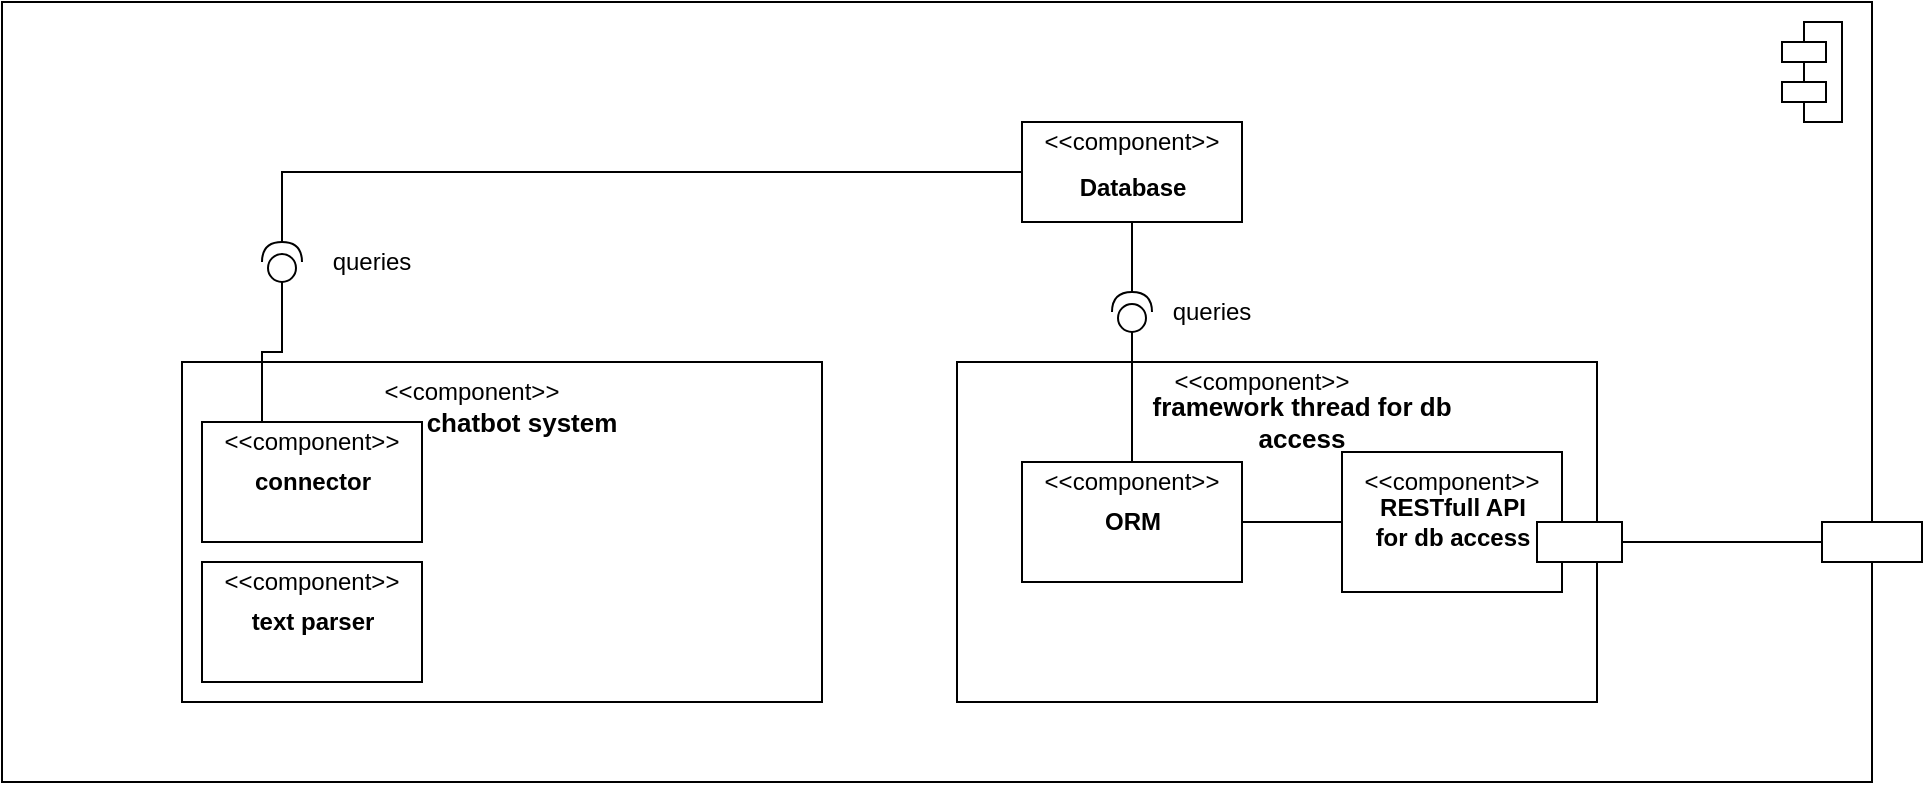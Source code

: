 <mxfile version="14.2.7" type="device"><diagram id="XmuZ0eQ8KbgL4SX5-y7p" name="Page-1"><mxGraphModel dx="2032" dy="778" grid="1" gridSize="10" guides="1" tooltips="1" connect="1" arrows="1" fold="1" page="1" pageScale="1" pageWidth="850" pageHeight="1100" math="0" shadow="0"><root><mxCell id="0"/><mxCell id="1" parent="0"/><mxCell id="tXYDlXrQayCgTtMrvXTX-5" value="" style="rounded=0;whiteSpace=wrap;html=1;" vertex="1" parent="1"><mxGeometry x="-150" y="160" width="935" height="390" as="geometry"/></mxCell><mxCell id="tXYDlXrQayCgTtMrvXTX-2" value="" style="shape=module;align=left;spacingLeft=20;align=center;verticalAlign=top;jettyWidth=22;jettyHeight=10;" vertex="1" parent="1"><mxGeometry x="740" y="170" width="30" height="50" as="geometry"/></mxCell><mxCell id="tXYDlXrQayCgTtMrvXTX-13" style="edgeStyle=orthogonalEdgeStyle;rounded=0;orthogonalLoop=1;jettySize=auto;html=1;exitX=0.5;exitY=1;exitDx=0;exitDy=0;entryX=1;entryY=0.5;entryDx=0;entryDy=0;entryPerimeter=0;endArrow=none;endFill=0;" edge="1" parent="1" source="tXYDlXrQayCgTtMrvXTX-3" target="tXYDlXrQayCgTtMrvXTX-12"><mxGeometry relative="1" as="geometry"/></mxCell><mxCell id="tXYDlXrQayCgTtMrvXTX-34" style="edgeStyle=orthogonalEdgeStyle;rounded=0;orthogonalLoop=1;jettySize=auto;html=1;exitX=0;exitY=0.5;exitDx=0;exitDy=0;entryX=1;entryY=0.5;entryDx=0;entryDy=0;entryPerimeter=0;endArrow=none;endFill=0;" edge="1" parent="1" source="tXYDlXrQayCgTtMrvXTX-3" target="tXYDlXrQayCgTtMrvXTX-33"><mxGeometry relative="1" as="geometry"/></mxCell><mxCell id="tXYDlXrQayCgTtMrvXTX-3" value="&lt;br&gt;&lt;b&gt;Database&lt;/b&gt;" style="html=1;movable=1;resizable=1;rotatable=1;deletable=1;editable=1;connectable=1;" vertex="1" parent="1"><mxGeometry x="360" y="220" width="110" height="50" as="geometry"/></mxCell><mxCell id="tXYDlXrQayCgTtMrvXTX-6" value="&amp;lt;&amp;lt;component&amp;gt;&amp;gt;" style="text;html=1;strokeColor=none;fillColor=none;align=center;verticalAlign=middle;whiteSpace=wrap;rounded=0;movable=1;resizable=1;rotatable=1;deletable=1;editable=1;connectable=1;" vertex="1" parent="1"><mxGeometry x="360" y="220" width="110" height="20" as="geometry"/></mxCell><mxCell id="tXYDlXrQayCgTtMrvXTX-12" value="" style="shape=providedRequiredInterface;html=1;verticalLabelPosition=bottom;rotation=-90;" vertex="1" parent="1"><mxGeometry x="405" y="305" width="20" height="20" as="geometry"/></mxCell><mxCell id="tXYDlXrQayCgTtMrvXTX-18" value="queries" style="text;html=1;strokeColor=none;fillColor=none;align=center;verticalAlign=middle;whiteSpace=wrap;rounded=0;movable=1;resizable=1;rotatable=1;deletable=1;editable=1;connectable=1;" vertex="1" parent="1"><mxGeometry x="420" y="305" width="70" height="20" as="geometry"/></mxCell><mxCell id="tXYDlXrQayCgTtMrvXTX-19" value="" style="rounded=0;whiteSpace=wrap;html=1;" vertex="1" parent="1"><mxGeometry x="327.5" y="340" width="320" height="170" as="geometry"/></mxCell><mxCell id="tXYDlXrQayCgTtMrvXTX-7" value="&lt;b&gt;ORM&lt;/b&gt;" style="html=1;movable=1;resizable=1;rotatable=1;deletable=1;editable=1;connectable=1;" vertex="1" parent="1"><mxGeometry x="360" y="390" width="110" height="60" as="geometry"/></mxCell><mxCell id="tXYDlXrQayCgTtMrvXTX-8" value="&amp;lt;&amp;lt;component&amp;gt;&amp;gt;" style="text;html=1;strokeColor=none;fillColor=none;align=center;verticalAlign=middle;whiteSpace=wrap;rounded=0;movable=1;resizable=1;rotatable=1;deletable=1;editable=1;connectable=1;" vertex="1" parent="1"><mxGeometry x="360" y="390" width="110" height="20" as="geometry"/></mxCell><mxCell id="tXYDlXrQayCgTtMrvXTX-15" value="&lt;b&gt;RESTfull API &lt;br&gt;for db access&lt;/b&gt;" style="html=1;movable=1;resizable=1;rotatable=1;deletable=1;editable=1;connectable=1;" vertex="1" parent="1"><mxGeometry x="520" y="385" width="110" height="70" as="geometry"/></mxCell><mxCell id="tXYDlXrQayCgTtMrvXTX-16" style="edgeStyle=orthogonalEdgeStyle;rounded=0;orthogonalLoop=1;jettySize=auto;html=1;exitX=1;exitY=0.5;exitDx=0;exitDy=0;entryX=0;entryY=0.5;entryDx=0;entryDy=0;endArrow=none;endFill=0;" edge="1" parent="1" source="tXYDlXrQayCgTtMrvXTX-7" target="tXYDlXrQayCgTtMrvXTX-15"><mxGeometry relative="1" as="geometry"/></mxCell><mxCell id="tXYDlXrQayCgTtMrvXTX-14" style="edgeStyle=orthogonalEdgeStyle;rounded=0;orthogonalLoop=1;jettySize=auto;html=1;exitX=0;exitY=0.5;exitDx=0;exitDy=0;exitPerimeter=0;entryX=0.5;entryY=0;entryDx=0;entryDy=0;endArrow=none;endFill=0;" edge="1" parent="1" source="tXYDlXrQayCgTtMrvXTX-12" target="tXYDlXrQayCgTtMrvXTX-8"><mxGeometry relative="1" as="geometry"/></mxCell><mxCell id="tXYDlXrQayCgTtMrvXTX-20" value="&amp;lt;&amp;lt;component&amp;gt;&amp;gt;" style="text;html=1;strokeColor=none;fillColor=none;align=center;verticalAlign=middle;whiteSpace=wrap;rounded=0;movable=1;resizable=1;rotatable=1;deletable=1;editable=1;connectable=1;" vertex="1" parent="1"><mxGeometry x="425" y="340" width="110" height="20" as="geometry"/></mxCell><mxCell id="tXYDlXrQayCgTtMrvXTX-21" value="&lt;span style=&quot;font-size: 13px&quot;&gt;framework thread for db access&lt;/span&gt;" style="text;html=1;strokeColor=none;fillColor=none;align=center;verticalAlign=middle;whiteSpace=wrap;rounded=0;fontStyle=1" vertex="1" parent="1"><mxGeometry x="410" y="355" width="180" height="30" as="geometry"/></mxCell><mxCell id="tXYDlXrQayCgTtMrvXTX-22" value="&amp;lt;&amp;lt;component&amp;gt;&amp;gt;" style="text;html=1;strokeColor=none;fillColor=none;align=center;verticalAlign=middle;whiteSpace=wrap;rounded=0;movable=1;resizable=1;rotatable=1;deletable=1;editable=1;connectable=1;" vertex="1" parent="1"><mxGeometry x="520" y="390" width="110" height="20" as="geometry"/></mxCell><mxCell id="tXYDlXrQayCgTtMrvXTX-26" style="edgeStyle=orthogonalEdgeStyle;rounded=0;orthogonalLoop=1;jettySize=auto;html=1;exitX=1;exitY=0.5;exitDx=0;exitDy=0;entryX=0;entryY=0.5;entryDx=0;entryDy=0;endArrow=none;endFill=0;" edge="1" parent="1" source="tXYDlXrQayCgTtMrvXTX-23" target="tXYDlXrQayCgTtMrvXTX-25"><mxGeometry relative="1" as="geometry"/></mxCell><mxCell id="tXYDlXrQayCgTtMrvXTX-23" value="" style="rounded=0;whiteSpace=wrap;html=1;" vertex="1" parent="1"><mxGeometry x="617.5" y="420" width="42.5" height="20" as="geometry"/></mxCell><mxCell id="tXYDlXrQayCgTtMrvXTX-25" value="" style="rounded=0;whiteSpace=wrap;html=1;" vertex="1" parent="1"><mxGeometry x="760" y="420" width="50" height="20" as="geometry"/></mxCell><mxCell id="tXYDlXrQayCgTtMrvXTX-27" value="" style="rounded=0;whiteSpace=wrap;html=1;" vertex="1" parent="1"><mxGeometry x="-60" y="340" width="320" height="170" as="geometry"/></mxCell><mxCell id="tXYDlXrQayCgTtMrvXTX-29" value="&amp;lt;&amp;lt;component&amp;gt;&amp;gt;" style="text;html=1;strokeColor=none;fillColor=none;align=center;verticalAlign=middle;whiteSpace=wrap;rounded=0;movable=1;resizable=1;rotatable=1;deletable=1;editable=1;connectable=1;" vertex="1" parent="1"><mxGeometry x="30" y="345" width="110" height="20" as="geometry"/></mxCell><mxCell id="tXYDlXrQayCgTtMrvXTX-30" value="&lt;b&gt;text parser&lt;/b&gt;" style="html=1;movable=1;resizable=1;rotatable=1;deletable=1;editable=1;connectable=1;" vertex="1" parent="1"><mxGeometry x="-50" y="440" width="110" height="60" as="geometry"/></mxCell><mxCell id="tXYDlXrQayCgTtMrvXTX-31" value="&amp;lt;&amp;lt;component&amp;gt;&amp;gt;" style="text;html=1;strokeColor=none;fillColor=none;align=center;verticalAlign=middle;whiteSpace=wrap;rounded=0;movable=1;resizable=1;rotatable=1;deletable=1;editable=1;connectable=1;" vertex="1" parent="1"><mxGeometry x="-45" y="440" width="100" height="20" as="geometry"/></mxCell><mxCell id="tXYDlXrQayCgTtMrvXTX-38" style="edgeStyle=orthogonalEdgeStyle;rounded=0;orthogonalLoop=1;jettySize=auto;html=1;exitX=0;exitY=0.5;exitDx=0;exitDy=0;exitPerimeter=0;entryX=0.25;entryY=0;entryDx=0;entryDy=0;endArrow=none;endFill=0;" edge="1" parent="1" source="tXYDlXrQayCgTtMrvXTX-33" target="tXYDlXrQayCgTtMrvXTX-37"><mxGeometry relative="1" as="geometry"/></mxCell><mxCell id="tXYDlXrQayCgTtMrvXTX-33" value="" style="shape=providedRequiredInterface;html=1;verticalLabelPosition=bottom;rotation=-90;" vertex="1" parent="1"><mxGeometry x="-20" y="280" width="20" height="20" as="geometry"/></mxCell><mxCell id="tXYDlXrQayCgTtMrvXTX-35" value="queries" style="text;html=1;strokeColor=none;fillColor=none;align=center;verticalAlign=middle;whiteSpace=wrap;rounded=0;movable=1;resizable=1;rotatable=1;deletable=1;editable=1;connectable=1;" vertex="1" parent="1"><mxGeometry y="280" width="70" height="20" as="geometry"/></mxCell><mxCell id="tXYDlXrQayCgTtMrvXTX-36" value="&lt;b&gt;connector&lt;/b&gt;" style="html=1;movable=1;resizable=1;rotatable=1;deletable=1;editable=1;connectable=1;" vertex="1" parent="1"><mxGeometry x="-50" y="370" width="110" height="60" as="geometry"/></mxCell><mxCell id="tXYDlXrQayCgTtMrvXTX-28" value="&lt;span style=&quot;font-size: 13px&quot;&gt;chatbot system&lt;/span&gt;" style="text;html=1;strokeColor=none;fillColor=none;align=center;verticalAlign=middle;whiteSpace=wrap;rounded=0;fontStyle=1" vertex="1" parent="1"><mxGeometry x="20" y="355" width="180" height="30" as="geometry"/></mxCell><mxCell id="tXYDlXrQayCgTtMrvXTX-37" value="&amp;lt;&amp;lt;component&amp;gt;&amp;gt;" style="text;html=1;strokeColor=none;fillColor=none;align=center;verticalAlign=middle;whiteSpace=wrap;rounded=0;movable=1;resizable=1;rotatable=1;deletable=1;editable=1;connectable=1;" vertex="1" parent="1"><mxGeometry x="-45" y="370" width="100" height="20" as="geometry"/></mxCell></root></mxGraphModel></diagram></mxfile>